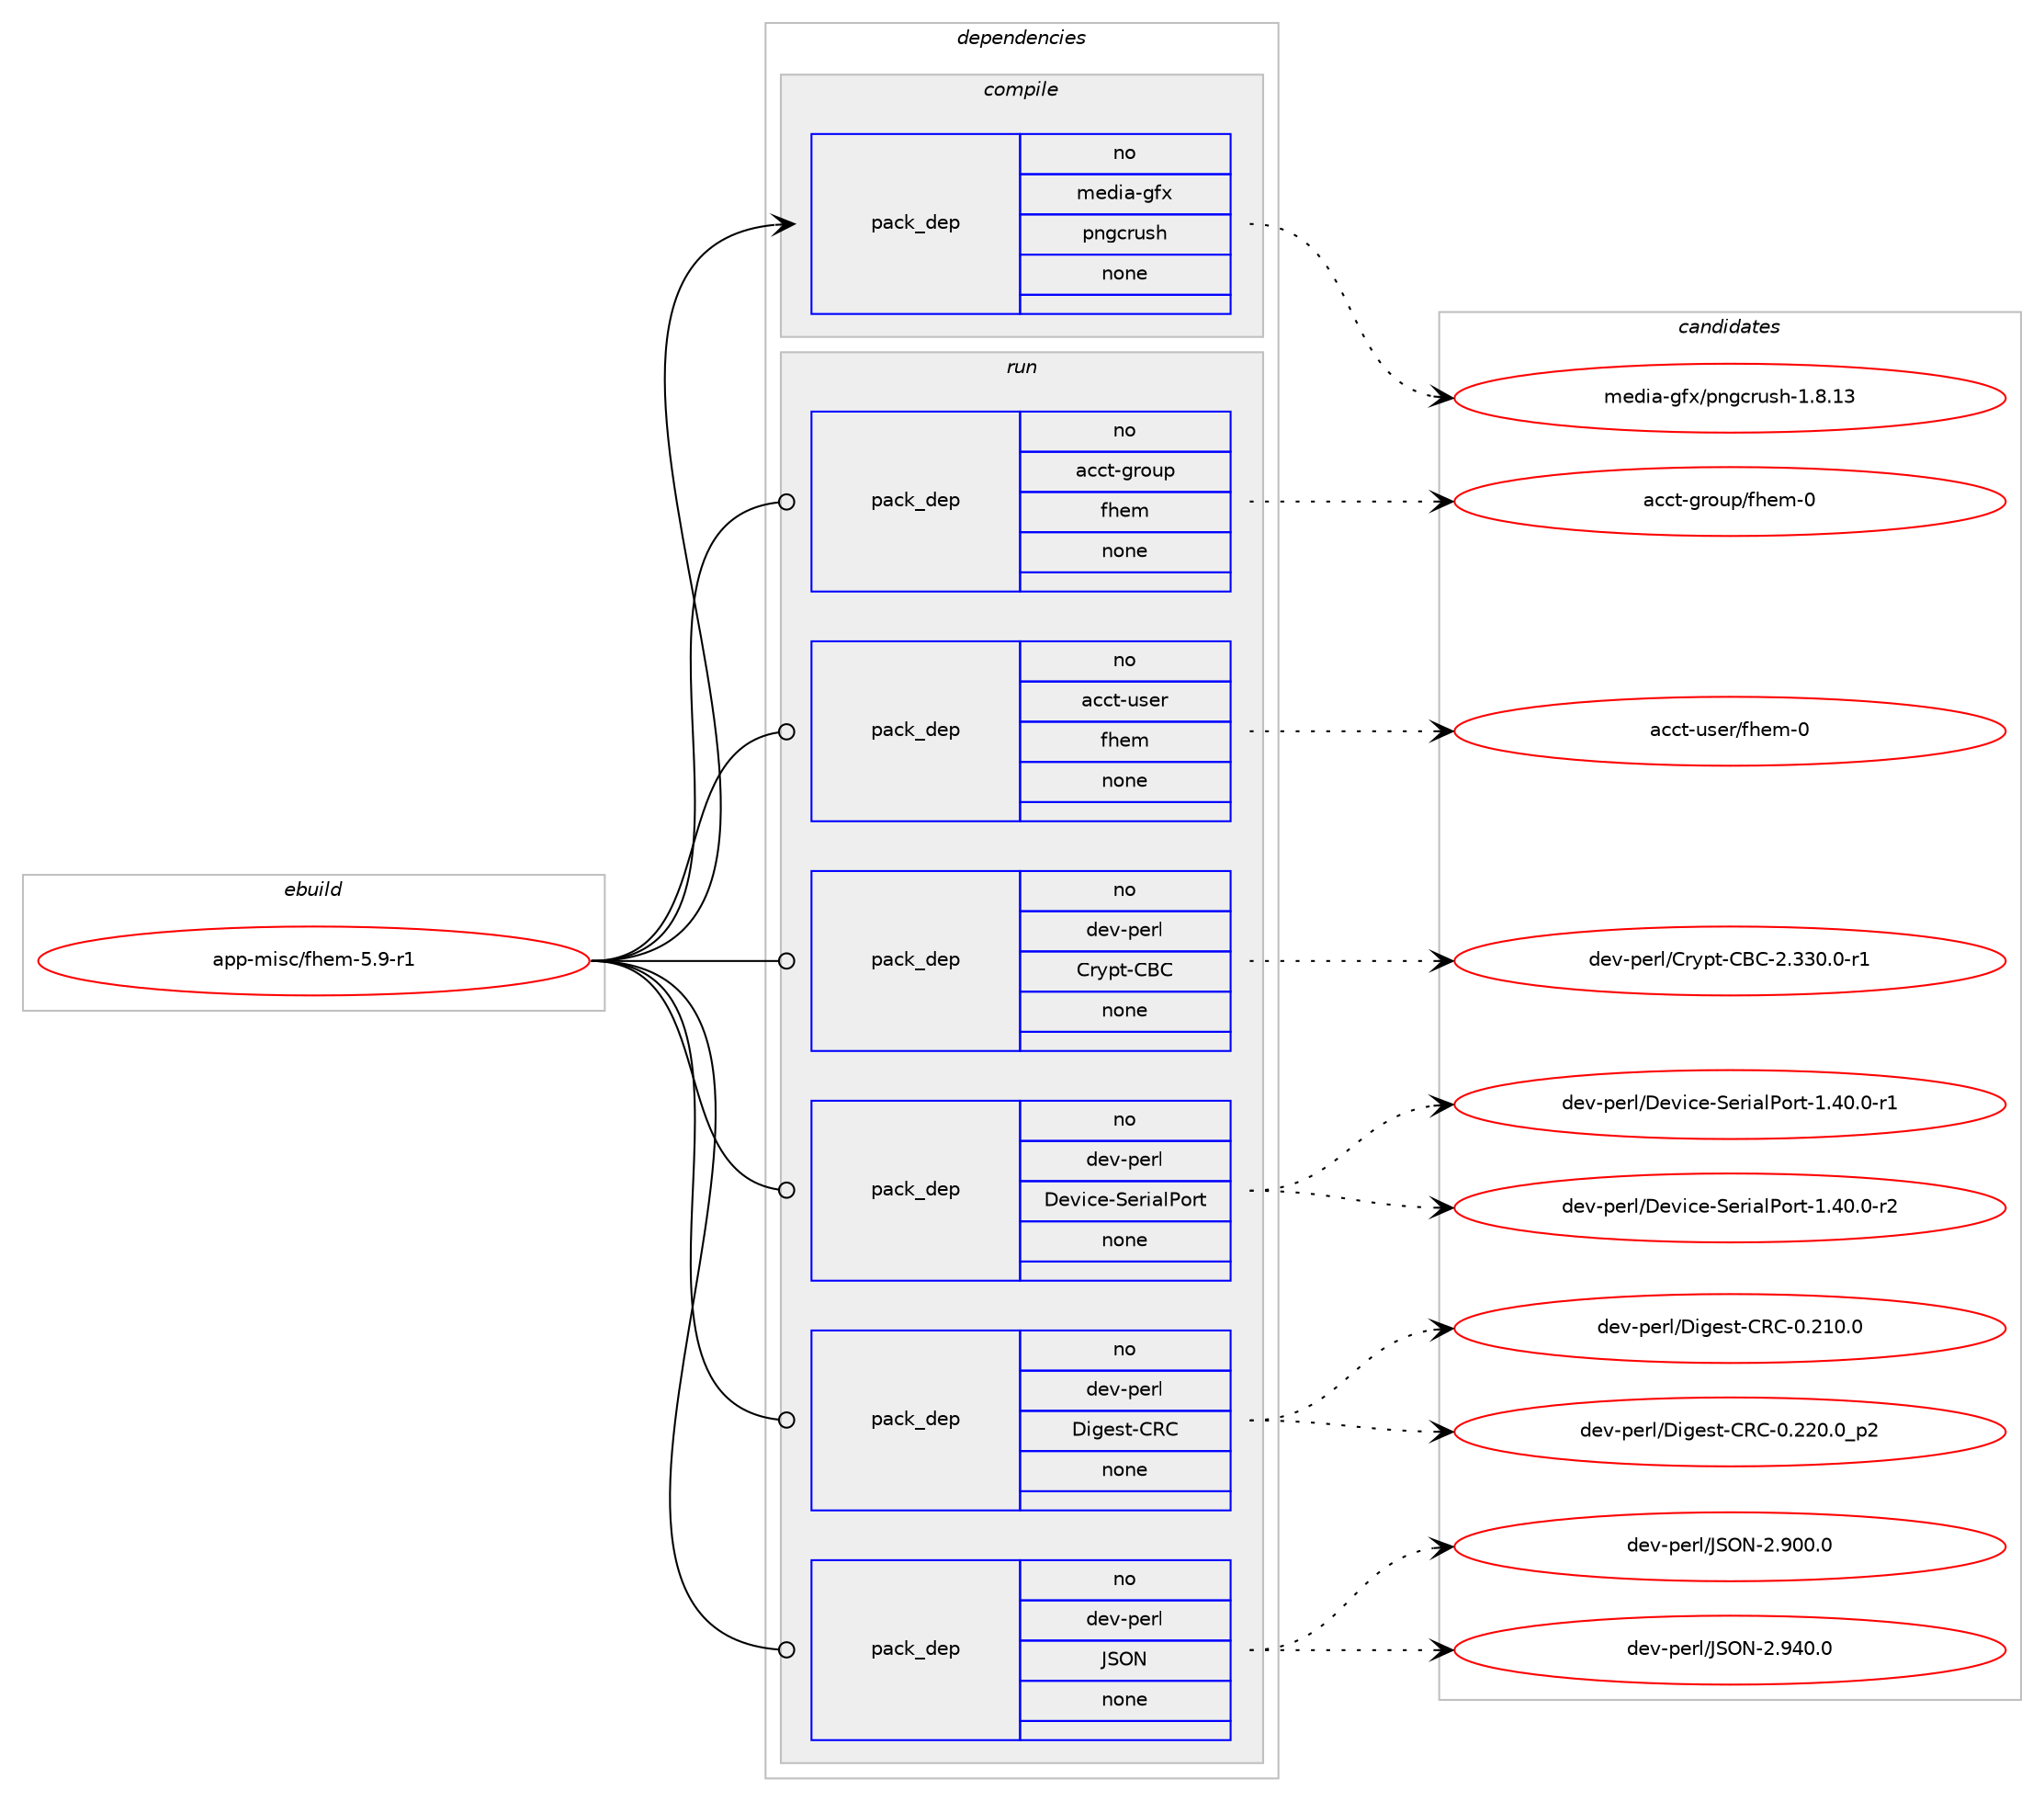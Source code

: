 digraph prolog {

# *************
# Graph options
# *************

newrank=true;
concentrate=true;
compound=true;
graph [rankdir=LR,fontname=Helvetica,fontsize=10,ranksep=1.5];#, ranksep=2.5, nodesep=0.2];
edge  [arrowhead=vee];
node  [fontname=Helvetica,fontsize=10];

# **********
# The ebuild
# **********

subgraph cluster_leftcol {
color=gray;
rank=same;
label=<<i>ebuild</i>>;
id [label="app-misc/fhem-5.9-r1", color=red, width=4, href="../app-misc/fhem-5.9-r1.svg"];
}

# ****************
# The dependencies
# ****************

subgraph cluster_midcol {
color=gray;
label=<<i>dependencies</i>>;
subgraph cluster_compile {
fillcolor="#eeeeee";
style=filled;
label=<<i>compile</i>>;
subgraph pack370261 {
dependency498249 [label=<<TABLE BORDER="0" CELLBORDER="1" CELLSPACING="0" CELLPADDING="4" WIDTH="220"><TR><TD ROWSPAN="6" CELLPADDING="30">pack_dep</TD></TR><TR><TD WIDTH="110">no</TD></TR><TR><TD>media-gfx</TD></TR><TR><TD>pngcrush</TD></TR><TR><TD>none</TD></TR><TR><TD></TD></TR></TABLE>>, shape=none, color=blue];
}
id:e -> dependency498249:w [weight=20,style="solid",arrowhead="vee"];
}
subgraph cluster_compileandrun {
fillcolor="#eeeeee";
style=filled;
label=<<i>compile and run</i>>;
}
subgraph cluster_run {
fillcolor="#eeeeee";
style=filled;
label=<<i>run</i>>;
subgraph pack370262 {
dependency498250 [label=<<TABLE BORDER="0" CELLBORDER="1" CELLSPACING="0" CELLPADDING="4" WIDTH="220"><TR><TD ROWSPAN="6" CELLPADDING="30">pack_dep</TD></TR><TR><TD WIDTH="110">no</TD></TR><TR><TD>acct-group</TD></TR><TR><TD>fhem</TD></TR><TR><TD>none</TD></TR><TR><TD></TD></TR></TABLE>>, shape=none, color=blue];
}
id:e -> dependency498250:w [weight=20,style="solid",arrowhead="odot"];
subgraph pack370263 {
dependency498251 [label=<<TABLE BORDER="0" CELLBORDER="1" CELLSPACING="0" CELLPADDING="4" WIDTH="220"><TR><TD ROWSPAN="6" CELLPADDING="30">pack_dep</TD></TR><TR><TD WIDTH="110">no</TD></TR><TR><TD>acct-user</TD></TR><TR><TD>fhem</TD></TR><TR><TD>none</TD></TR><TR><TD></TD></TR></TABLE>>, shape=none, color=blue];
}
id:e -> dependency498251:w [weight=20,style="solid",arrowhead="odot"];
subgraph pack370264 {
dependency498252 [label=<<TABLE BORDER="0" CELLBORDER="1" CELLSPACING="0" CELLPADDING="4" WIDTH="220"><TR><TD ROWSPAN="6" CELLPADDING="30">pack_dep</TD></TR><TR><TD WIDTH="110">no</TD></TR><TR><TD>dev-perl</TD></TR><TR><TD>Crypt-CBC</TD></TR><TR><TD>none</TD></TR><TR><TD></TD></TR></TABLE>>, shape=none, color=blue];
}
id:e -> dependency498252:w [weight=20,style="solid",arrowhead="odot"];
subgraph pack370265 {
dependency498253 [label=<<TABLE BORDER="0" CELLBORDER="1" CELLSPACING="0" CELLPADDING="4" WIDTH="220"><TR><TD ROWSPAN="6" CELLPADDING="30">pack_dep</TD></TR><TR><TD WIDTH="110">no</TD></TR><TR><TD>dev-perl</TD></TR><TR><TD>Device-SerialPort</TD></TR><TR><TD>none</TD></TR><TR><TD></TD></TR></TABLE>>, shape=none, color=blue];
}
id:e -> dependency498253:w [weight=20,style="solid",arrowhead="odot"];
subgraph pack370266 {
dependency498254 [label=<<TABLE BORDER="0" CELLBORDER="1" CELLSPACING="0" CELLPADDING="4" WIDTH="220"><TR><TD ROWSPAN="6" CELLPADDING="30">pack_dep</TD></TR><TR><TD WIDTH="110">no</TD></TR><TR><TD>dev-perl</TD></TR><TR><TD>Digest-CRC</TD></TR><TR><TD>none</TD></TR><TR><TD></TD></TR></TABLE>>, shape=none, color=blue];
}
id:e -> dependency498254:w [weight=20,style="solid",arrowhead="odot"];
subgraph pack370267 {
dependency498255 [label=<<TABLE BORDER="0" CELLBORDER="1" CELLSPACING="0" CELLPADDING="4" WIDTH="220"><TR><TD ROWSPAN="6" CELLPADDING="30">pack_dep</TD></TR><TR><TD WIDTH="110">no</TD></TR><TR><TD>dev-perl</TD></TR><TR><TD>JSON</TD></TR><TR><TD>none</TD></TR><TR><TD></TD></TR></TABLE>>, shape=none, color=blue];
}
id:e -> dependency498255:w [weight=20,style="solid",arrowhead="odot"];
}
}

# **************
# The candidates
# **************

subgraph cluster_choices {
rank=same;
color=gray;
label=<<i>candidates</i>>;

subgraph choice370261 {
color=black;
nodesep=1;
choice1091011001059745103102120471121101039911411711510445494656464951 [label="media-gfx/pngcrush-1.8.13", color=red, width=4,href="../media-gfx/pngcrush-1.8.13.svg"];
dependency498249:e -> choice1091011001059745103102120471121101039911411711510445494656464951:w [style=dotted,weight="100"];
}
subgraph choice370262 {
color=black;
nodesep=1;
choice97999911645103114111117112471021041011094548 [label="acct-group/fhem-0", color=red, width=4,href="../acct-group/fhem-0.svg"];
dependency498250:e -> choice97999911645103114111117112471021041011094548:w [style=dotted,weight="100"];
}
subgraph choice370263 {
color=black;
nodesep=1;
choice97999911645117115101114471021041011094548 [label="acct-user/fhem-0", color=red, width=4,href="../acct-user/fhem-0.svg"];
dependency498251:e -> choice97999911645117115101114471021041011094548:w [style=dotted,weight="100"];
}
subgraph choice370264 {
color=black;
nodesep=1;
choice1001011184511210111410847671141211121164567666745504651514846484511449 [label="dev-perl/Crypt-CBC-2.330.0-r1", color=red, width=4,href="../dev-perl/Crypt-CBC-2.330.0-r1.svg"];
dependency498252:e -> choice1001011184511210111410847671141211121164567666745504651514846484511449:w [style=dotted,weight="100"];
}
subgraph choice370265 {
color=black;
nodesep=1;
choice1001011184511210111410847681011181059910145831011141059710880111114116454946524846484511449 [label="dev-perl/Device-SerialPort-1.40.0-r1", color=red, width=4,href="../dev-perl/Device-SerialPort-1.40.0-r1.svg"];
choice1001011184511210111410847681011181059910145831011141059710880111114116454946524846484511450 [label="dev-perl/Device-SerialPort-1.40.0-r2", color=red, width=4,href="../dev-perl/Device-SerialPort-1.40.0-r2.svg"];
dependency498253:e -> choice1001011184511210111410847681011181059910145831011141059710880111114116454946524846484511449:w [style=dotted,weight="100"];
dependency498253:e -> choice1001011184511210111410847681011181059910145831011141059710880111114116454946524846484511450:w [style=dotted,weight="100"];
}
subgraph choice370266 {
color=black;
nodesep=1;
choice100101118451121011141084768105103101115116456782674548465049484648 [label="dev-perl/Digest-CRC-0.210.0", color=red, width=4,href="../dev-perl/Digest-CRC-0.210.0.svg"];
choice1001011184511210111410847681051031011151164567826745484650504846489511250 [label="dev-perl/Digest-CRC-0.220.0_p2", color=red, width=4,href="../dev-perl/Digest-CRC-0.220.0_p2.svg"];
dependency498254:e -> choice100101118451121011141084768105103101115116456782674548465049484648:w [style=dotted,weight="100"];
dependency498254:e -> choice1001011184511210111410847681051031011151164567826745484650504846489511250:w [style=dotted,weight="100"];
}
subgraph choice370267 {
color=black;
nodesep=1;
choice1001011184511210111410847748379784550465748484648 [label="dev-perl/JSON-2.900.0", color=red, width=4,href="../dev-perl/JSON-2.900.0.svg"];
choice1001011184511210111410847748379784550465752484648 [label="dev-perl/JSON-2.940.0", color=red, width=4,href="../dev-perl/JSON-2.940.0.svg"];
dependency498255:e -> choice1001011184511210111410847748379784550465748484648:w [style=dotted,weight="100"];
dependency498255:e -> choice1001011184511210111410847748379784550465752484648:w [style=dotted,weight="100"];
}
}

}
